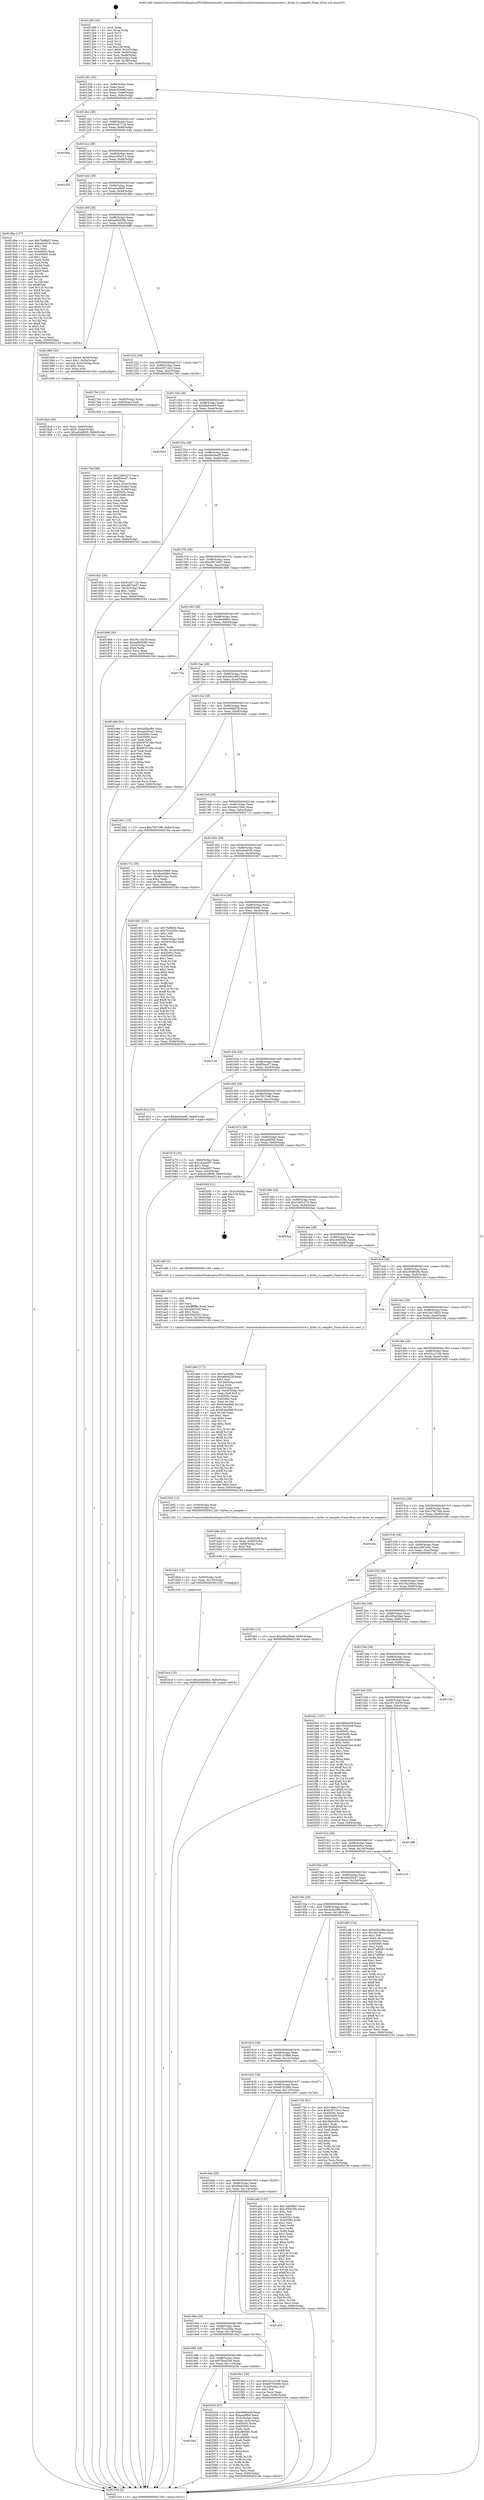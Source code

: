 digraph "0x401260" {
  label = "0x401260 (/mnt/c/Users/mathe/Desktop/tcc/POCII/binaries/extr_reactosmodulesrostestswinetestswinmmwave.c_bytes_to_samples_Final-ollvm.out::main(0))"
  labelloc = "t"
  node[shape=record]

  Entry [label="",width=0.3,height=0.3,shape=circle,fillcolor=black,style=filled]
  "0x401292" [label="{
     0x401292 [32]\l
     | [instrs]\l
     &nbsp;&nbsp;0x401292 \<+6\>: mov -0x84(%rbp),%eax\l
     &nbsp;&nbsp;0x401298 \<+2\>: mov %eax,%ecx\l
     &nbsp;&nbsp;0x40129a \<+6\>: sub $0x8c35909f,%ecx\l
     &nbsp;&nbsp;0x4012a0 \<+6\>: mov %eax,-0x88(%rbp)\l
     &nbsp;&nbsp;0x4012a6 \<+6\>: mov %ecx,-0x8c(%rbp)\l
     &nbsp;&nbsp;0x4012ac \<+6\>: je 0000000000401d33 \<main+0xad3\>\l
  }"]
  "0x401d33" [label="{
     0x401d33\l
  }", style=dashed]
  "0x4012b2" [label="{
     0x4012b2 [28]\l
     | [instrs]\l
     &nbsp;&nbsp;0x4012b2 \<+5\>: jmp 00000000004012b7 \<main+0x57\>\l
     &nbsp;&nbsp;0x4012b7 \<+6\>: mov -0x88(%rbp),%eax\l
     &nbsp;&nbsp;0x4012bd \<+5\>: sub $0x91e5711b,%eax\l
     &nbsp;&nbsp;0x4012c2 \<+6\>: mov %eax,-0x90(%rbp)\l
     &nbsp;&nbsp;0x4012c8 \<+6\>: je 000000000040184a \<main+0x5ea\>\l
  }"]
  Exit [label="",width=0.3,height=0.3,shape=circle,fillcolor=black,style=filled,peripheries=2]
  "0x40184a" [label="{
     0x40184a\l
  }", style=dashed]
  "0x4012ce" [label="{
     0x4012ce [28]\l
     | [instrs]\l
     &nbsp;&nbsp;0x4012ce \<+5\>: jmp 00000000004012d3 \<main+0x73\>\l
     &nbsp;&nbsp;0x4012d3 \<+6\>: mov -0x88(%rbp),%eax\l
     &nbsp;&nbsp;0x4012d9 \<+5\>: sub $0xa1d5b511,%eax\l
     &nbsp;&nbsp;0x4012de \<+6\>: mov %eax,-0x94(%rbp)\l
     &nbsp;&nbsp;0x4012e4 \<+6\>: je 0000000000401d55 \<main+0xaf5\>\l
  }"]
  "0x4016a2" [label="{
     0x4016a2\l
  }", style=dashed]
  "0x401d55" [label="{
     0x401d55\l
  }", style=dashed]
  "0x4012ea" [label="{
     0x4012ea [28]\l
     | [instrs]\l
     &nbsp;&nbsp;0x4012ea \<+5\>: jmp 00000000004012ef \<main+0x8f\>\l
     &nbsp;&nbsp;0x4012ef \<+6\>: mov -0x88(%rbp),%eax\l
     &nbsp;&nbsp;0x4012f5 \<+5\>: sub $0xad2afb00,%eax\l
     &nbsp;&nbsp;0x4012fa \<+6\>: mov %eax,-0x98(%rbp)\l
     &nbsp;&nbsp;0x401300 \<+6\>: je 00000000004018be \<main+0x65e\>\l
  }"]
  "0x402034" [label="{
     0x402034 [97]\l
     | [instrs]\l
     &nbsp;&nbsp;0x402034 \<+5\>: mov $0x38b9cd5f,%eax\l
     &nbsp;&nbsp;0x402039 \<+5\>: mov $0xaa4f0b8,%ecx\l
     &nbsp;&nbsp;0x40203e \<+3\>: mov -0x3c(%rbp),%edx\l
     &nbsp;&nbsp;0x402041 \<+3\>: mov %edx,-0x2c(%rbp)\l
     &nbsp;&nbsp;0x402044 \<+7\>: mov 0x40505c,%edx\l
     &nbsp;&nbsp;0x40204b \<+7\>: mov 0x405060,%esi\l
     &nbsp;&nbsp;0x402052 \<+2\>: mov %edx,%edi\l
     &nbsp;&nbsp;0x402054 \<+6\>: sub $0xe8fdfdfc,%edi\l
     &nbsp;&nbsp;0x40205a \<+3\>: sub $0x1,%edi\l
     &nbsp;&nbsp;0x40205d \<+6\>: add $0xe8fdfdfc,%edi\l
     &nbsp;&nbsp;0x402063 \<+3\>: imul %edi,%edx\l
     &nbsp;&nbsp;0x402066 \<+3\>: and $0x1,%edx\l
     &nbsp;&nbsp;0x402069 \<+3\>: cmp $0x0,%edx\l
     &nbsp;&nbsp;0x40206c \<+4\>: sete %r8b\l
     &nbsp;&nbsp;0x402070 \<+3\>: cmp $0xa,%esi\l
     &nbsp;&nbsp;0x402073 \<+4\>: setl %r9b\l
     &nbsp;&nbsp;0x402077 \<+3\>: mov %r8b,%r10b\l
     &nbsp;&nbsp;0x40207a \<+3\>: and %r9b,%r10b\l
     &nbsp;&nbsp;0x40207d \<+3\>: xor %r9b,%r8b\l
     &nbsp;&nbsp;0x402080 \<+3\>: or %r8b,%r10b\l
     &nbsp;&nbsp;0x402083 \<+4\>: test $0x1,%r10b\l
     &nbsp;&nbsp;0x402087 \<+3\>: cmovne %ecx,%eax\l
     &nbsp;&nbsp;0x40208a \<+6\>: mov %eax,-0x84(%rbp)\l
     &nbsp;&nbsp;0x402090 \<+5\>: jmp 0000000000402194 \<main+0xf34\>\l
  }"]
  "0x4018be" [label="{
     0x4018be [137]\l
     | [instrs]\l
     &nbsp;&nbsp;0x4018be \<+5\>: mov $0x7faf8df2,%eax\l
     &nbsp;&nbsp;0x4018c3 \<+5\>: mov $0xebe4f10c,%ecx\l
     &nbsp;&nbsp;0x4018c8 \<+2\>: mov $0x1,%dl\l
     &nbsp;&nbsp;0x4018ca \<+2\>: xor %esi,%esi\l
     &nbsp;&nbsp;0x4018cc \<+7\>: mov 0x40505c,%edi\l
     &nbsp;&nbsp;0x4018d3 \<+8\>: mov 0x405060,%r8d\l
     &nbsp;&nbsp;0x4018db \<+3\>: sub $0x1,%esi\l
     &nbsp;&nbsp;0x4018de \<+3\>: mov %edi,%r9d\l
     &nbsp;&nbsp;0x4018e1 \<+3\>: add %esi,%r9d\l
     &nbsp;&nbsp;0x4018e4 \<+4\>: imul %r9d,%edi\l
     &nbsp;&nbsp;0x4018e8 \<+3\>: and $0x1,%edi\l
     &nbsp;&nbsp;0x4018eb \<+3\>: cmp $0x0,%edi\l
     &nbsp;&nbsp;0x4018ee \<+4\>: sete %r10b\l
     &nbsp;&nbsp;0x4018f2 \<+4\>: cmp $0xa,%r8d\l
     &nbsp;&nbsp;0x4018f6 \<+4\>: setl %r11b\l
     &nbsp;&nbsp;0x4018fa \<+3\>: mov %r10b,%bl\l
     &nbsp;&nbsp;0x4018fd \<+3\>: xor $0xff,%bl\l
     &nbsp;&nbsp;0x401900 \<+3\>: mov %r11b,%r14b\l
     &nbsp;&nbsp;0x401903 \<+4\>: xor $0xff,%r14b\l
     &nbsp;&nbsp;0x401907 \<+3\>: xor $0x0,%dl\l
     &nbsp;&nbsp;0x40190a \<+3\>: mov %bl,%r15b\l
     &nbsp;&nbsp;0x40190d \<+4\>: and $0x0,%r15b\l
     &nbsp;&nbsp;0x401911 \<+3\>: and %dl,%r10b\l
     &nbsp;&nbsp;0x401914 \<+3\>: mov %r14b,%r12b\l
     &nbsp;&nbsp;0x401917 \<+4\>: and $0x0,%r12b\l
     &nbsp;&nbsp;0x40191b \<+3\>: and %dl,%r11b\l
     &nbsp;&nbsp;0x40191e \<+3\>: or %r10b,%r15b\l
     &nbsp;&nbsp;0x401921 \<+3\>: or %r11b,%r12b\l
     &nbsp;&nbsp;0x401924 \<+3\>: xor %r12b,%r15b\l
     &nbsp;&nbsp;0x401927 \<+3\>: or %r14b,%bl\l
     &nbsp;&nbsp;0x40192a \<+3\>: xor $0xff,%bl\l
     &nbsp;&nbsp;0x40192d \<+3\>: or $0x0,%dl\l
     &nbsp;&nbsp;0x401930 \<+2\>: and %dl,%bl\l
     &nbsp;&nbsp;0x401932 \<+3\>: or %bl,%r15b\l
     &nbsp;&nbsp;0x401935 \<+4\>: test $0x1,%r15b\l
     &nbsp;&nbsp;0x401939 \<+3\>: cmovne %ecx,%eax\l
     &nbsp;&nbsp;0x40193c \<+6\>: mov %eax,-0x84(%rbp)\l
     &nbsp;&nbsp;0x401942 \<+5\>: jmp 0000000000402194 \<main+0xf34\>\l
  }"]
  "0x401306" [label="{
     0x401306 [28]\l
     | [instrs]\l
     &nbsp;&nbsp;0x401306 \<+5\>: jmp 000000000040130b \<main+0xab\>\l
     &nbsp;&nbsp;0x40130b \<+6\>: mov -0x88(%rbp),%eax\l
     &nbsp;&nbsp;0x401311 \<+5\>: sub $0xae9b058b,%eax\l
     &nbsp;&nbsp;0x401316 \<+6\>: mov %eax,-0x9c(%rbp)\l
     &nbsp;&nbsp;0x40131c \<+6\>: je 0000000000401886 \<main+0x626\>\l
  }"]
  "0x401bc4" [label="{
     0x401bc4 [15]\l
     | [instrs]\l
     &nbsp;&nbsp;0x401bc4 \<+10\>: movl $0xce9206b2,-0x84(%rbp)\l
     &nbsp;&nbsp;0x401bce \<+5\>: jmp 0000000000402194 \<main+0xf34\>\l
  }"]
  "0x401886" [label="{
     0x401886 [30]\l
     | [instrs]\l
     &nbsp;&nbsp;0x401886 \<+7\>: movl $0x64,-0x50(%rbp)\l
     &nbsp;&nbsp;0x40188d \<+7\>: movl $0x1,-0x54(%rbp)\l
     &nbsp;&nbsp;0x401894 \<+4\>: movslq -0x54(%rbp),%rax\l
     &nbsp;&nbsp;0x401898 \<+4\>: shl $0x2,%rax\l
     &nbsp;&nbsp;0x40189c \<+3\>: mov %rax,%rdi\l
     &nbsp;&nbsp;0x40189f \<+5\>: call 0000000000401050 \<malloc@plt\>\l
     | [calls]\l
     &nbsp;&nbsp;0x401050 \{1\} (unknown)\l
  }"]
  "0x401322" [label="{
     0x401322 [28]\l
     | [instrs]\l
     &nbsp;&nbsp;0x401322 \<+5\>: jmp 0000000000401327 \<main+0xc7\>\l
     &nbsp;&nbsp;0x401327 \<+6\>: mov -0x88(%rbp),%eax\l
     &nbsp;&nbsp;0x40132d \<+5\>: sub $0xb357c4c2,%eax\l
     &nbsp;&nbsp;0x401332 \<+6\>: mov %eax,-0xa0(%rbp)\l
     &nbsp;&nbsp;0x401338 \<+6\>: je 00000000004017b0 \<main+0x550\>\l
  }"]
  "0x401bb5" [label="{
     0x401bb5 [15]\l
     | [instrs]\l
     &nbsp;&nbsp;0x401bb5 \<+4\>: mov -0x60(%rbp),%rdi\l
     &nbsp;&nbsp;0x401bb9 \<+6\>: mov %eax,-0x134(%rbp)\l
     &nbsp;&nbsp;0x401bbf \<+5\>: call 0000000000401030 \<free@plt\>\l
     | [calls]\l
     &nbsp;&nbsp;0x401030 \{1\} (unknown)\l
  }"]
  "0x4017b0" [label="{
     0x4017b0 [13]\l
     | [instrs]\l
     &nbsp;&nbsp;0x4017b0 \<+4\>: mov -0x48(%rbp),%rax\l
     &nbsp;&nbsp;0x4017b4 \<+4\>: mov 0x8(%rax),%rdi\l
     &nbsp;&nbsp;0x4017b8 \<+5\>: call 0000000000401060 \<atoi@plt\>\l
     | [calls]\l
     &nbsp;&nbsp;0x401060 \{1\} (unknown)\l
  }"]
  "0x40133e" [label="{
     0x40133e [28]\l
     | [instrs]\l
     &nbsp;&nbsp;0x40133e \<+5\>: jmp 0000000000401343 \<main+0xe3\>\l
     &nbsp;&nbsp;0x401343 \<+6\>: mov -0x88(%rbp),%eax\l
     &nbsp;&nbsp;0x401349 \<+5\>: sub $0xb8a64e05,%eax\l
     &nbsp;&nbsp;0x40134e \<+6\>: mov %eax,-0xa4(%rbp)\l
     &nbsp;&nbsp;0x401354 \<+6\>: je 0000000000401bd3 \<main+0x973\>\l
  }"]
  "0x401b9e" [label="{
     0x401b9e [23]\l
     | [instrs]\l
     &nbsp;&nbsp;0x401b9e \<+10\>: movabs $0x4030d6,%rdi\l
     &nbsp;&nbsp;0x401ba8 \<+3\>: mov %eax,-0x68(%rbp)\l
     &nbsp;&nbsp;0x401bab \<+3\>: mov -0x68(%rbp),%esi\l
     &nbsp;&nbsp;0x401bae \<+2\>: mov $0x0,%al\l
     &nbsp;&nbsp;0x401bb0 \<+5\>: call 0000000000401040 \<printf@plt\>\l
     | [calls]\l
     &nbsp;&nbsp;0x401040 \{1\} (unknown)\l
  }"]
  "0x401bd3" [label="{
     0x401bd3\l
  }", style=dashed]
  "0x40135a" [label="{
     0x40135a [28]\l
     | [instrs]\l
     &nbsp;&nbsp;0x40135a \<+5\>: jmp 000000000040135f \<main+0xff\>\l
     &nbsp;&nbsp;0x40135f \<+6\>: mov -0x88(%rbp),%eax\l
     &nbsp;&nbsp;0x401365 \<+5\>: sub $0xbdc0eef5,%eax\l
     &nbsp;&nbsp;0x40136a \<+6\>: mov %eax,-0xa8(%rbp)\l
     &nbsp;&nbsp;0x401370 \<+6\>: je 000000000040182c \<main+0x5cc\>\l
  }"]
  "0x401ab6" [label="{
     0x401ab6 [171]\l
     | [instrs]\l
     &nbsp;&nbsp;0x401ab6 \<+5\>: mov $0x7add08b7,%ecx\l
     &nbsp;&nbsp;0x401abb \<+5\>: mov $0xe66ef23f,%edx\l
     &nbsp;&nbsp;0x401ac0 \<+3\>: mov $0x1,%sil\l
     &nbsp;&nbsp;0x401ac3 \<+6\>: mov -0x130(%rbp),%edi\l
     &nbsp;&nbsp;0x401ac9 \<+3\>: imul %eax,%edi\l
     &nbsp;&nbsp;0x401acc \<+4\>: mov -0x60(%rbp),%r8\l
     &nbsp;&nbsp;0x401ad0 \<+4\>: movslq -0x64(%rbp),%r9\l
     &nbsp;&nbsp;0x401ad4 \<+4\>: mov %edi,(%r8,%r9,4)\l
     &nbsp;&nbsp;0x401ad8 \<+7\>: mov 0x40505c,%eax\l
     &nbsp;&nbsp;0x401adf \<+7\>: mov 0x405060,%edi\l
     &nbsp;&nbsp;0x401ae6 \<+3\>: mov %eax,%r10d\l
     &nbsp;&nbsp;0x401ae9 \<+7\>: add $0x9c4ee666,%r10d\l
     &nbsp;&nbsp;0x401af0 \<+4\>: sub $0x1,%r10d\l
     &nbsp;&nbsp;0x401af4 \<+7\>: sub $0x9c4ee666,%r10d\l
     &nbsp;&nbsp;0x401afb \<+4\>: imul %r10d,%eax\l
     &nbsp;&nbsp;0x401aff \<+3\>: and $0x1,%eax\l
     &nbsp;&nbsp;0x401b02 \<+3\>: cmp $0x0,%eax\l
     &nbsp;&nbsp;0x401b05 \<+4\>: sete %r11b\l
     &nbsp;&nbsp;0x401b09 \<+3\>: cmp $0xa,%edi\l
     &nbsp;&nbsp;0x401b0c \<+3\>: setl %bl\l
     &nbsp;&nbsp;0x401b0f \<+3\>: mov %r11b,%r14b\l
     &nbsp;&nbsp;0x401b12 \<+4\>: xor $0xff,%r14b\l
     &nbsp;&nbsp;0x401b16 \<+3\>: mov %bl,%r15b\l
     &nbsp;&nbsp;0x401b19 \<+4\>: xor $0xff,%r15b\l
     &nbsp;&nbsp;0x401b1d \<+4\>: xor $0x1,%sil\l
     &nbsp;&nbsp;0x401b21 \<+3\>: mov %r14b,%r12b\l
     &nbsp;&nbsp;0x401b24 \<+4\>: and $0xff,%r12b\l
     &nbsp;&nbsp;0x401b28 \<+3\>: and %sil,%r11b\l
     &nbsp;&nbsp;0x401b2b \<+3\>: mov %r15b,%r13b\l
     &nbsp;&nbsp;0x401b2e \<+4\>: and $0xff,%r13b\l
     &nbsp;&nbsp;0x401b32 \<+3\>: and %sil,%bl\l
     &nbsp;&nbsp;0x401b35 \<+3\>: or %r11b,%r12b\l
     &nbsp;&nbsp;0x401b38 \<+3\>: or %bl,%r13b\l
     &nbsp;&nbsp;0x401b3b \<+3\>: xor %r13b,%r12b\l
     &nbsp;&nbsp;0x401b3e \<+3\>: or %r15b,%r14b\l
     &nbsp;&nbsp;0x401b41 \<+4\>: xor $0xff,%r14b\l
     &nbsp;&nbsp;0x401b45 \<+4\>: or $0x1,%sil\l
     &nbsp;&nbsp;0x401b49 \<+3\>: and %sil,%r14b\l
     &nbsp;&nbsp;0x401b4c \<+3\>: or %r14b,%r12b\l
     &nbsp;&nbsp;0x401b4f \<+4\>: test $0x1,%r12b\l
     &nbsp;&nbsp;0x401b53 \<+3\>: cmovne %edx,%ecx\l
     &nbsp;&nbsp;0x401b56 \<+6\>: mov %ecx,-0x84(%rbp)\l
     &nbsp;&nbsp;0x401b5c \<+5\>: jmp 0000000000402194 \<main+0xf34\>\l
  }"]
  "0x40182c" [label="{
     0x40182c [30]\l
     | [instrs]\l
     &nbsp;&nbsp;0x40182c \<+5\>: mov $0x91e5711b,%eax\l
     &nbsp;&nbsp;0x401831 \<+5\>: mov $0xc667a0d7,%ecx\l
     &nbsp;&nbsp;0x401836 \<+3\>: mov -0x34(%rbp),%edx\l
     &nbsp;&nbsp;0x401839 \<+3\>: cmp $0x1,%edx\l
     &nbsp;&nbsp;0x40183c \<+3\>: cmovl %ecx,%eax\l
     &nbsp;&nbsp;0x40183f \<+6\>: mov %eax,-0x84(%rbp)\l
     &nbsp;&nbsp;0x401845 \<+5\>: jmp 0000000000402194 \<main+0xf34\>\l
  }"]
  "0x401376" [label="{
     0x401376 [28]\l
     | [instrs]\l
     &nbsp;&nbsp;0x401376 \<+5\>: jmp 000000000040137b \<main+0x11b\>\l
     &nbsp;&nbsp;0x40137b \<+6\>: mov -0x88(%rbp),%eax\l
     &nbsp;&nbsp;0x401381 \<+5\>: sub $0xc667a0d7,%eax\l
     &nbsp;&nbsp;0x401386 \<+6\>: mov %eax,-0xac(%rbp)\l
     &nbsp;&nbsp;0x40138c \<+6\>: je 0000000000401868 \<main+0x608\>\l
  }"]
  "0x401a8e" [label="{
     0x401a8e [40]\l
     | [instrs]\l
     &nbsp;&nbsp;0x401a8e \<+5\>: mov $0x2,%ecx\l
     &nbsp;&nbsp;0x401a93 \<+1\>: cltd\l
     &nbsp;&nbsp;0x401a94 \<+2\>: idiv %ecx\l
     &nbsp;&nbsp;0x401a96 \<+6\>: imul $0xfffffffe,%edx,%ecx\l
     &nbsp;&nbsp;0x401a9c \<+6\>: sub $0x26b25d5,%ecx\l
     &nbsp;&nbsp;0x401aa2 \<+3\>: add $0x1,%ecx\l
     &nbsp;&nbsp;0x401aa5 \<+6\>: add $0x26b25d5,%ecx\l
     &nbsp;&nbsp;0x401aab \<+6\>: mov %ecx,-0x130(%rbp)\l
     &nbsp;&nbsp;0x401ab1 \<+5\>: call 0000000000401160 \<next_i\>\l
     | [calls]\l
     &nbsp;&nbsp;0x401160 \{1\} (/mnt/c/Users/mathe/Desktop/tcc/POCII/binaries/extr_reactosmodulesrostestswinetestswinmmwave.c_bytes_to_samples_Final-ollvm.out::next_i)\l
  }"]
  "0x401868" [label="{
     0x401868 [30]\l
     | [instrs]\l
     &nbsp;&nbsp;0x401868 \<+5\>: mov $0x39116439,%eax\l
     &nbsp;&nbsp;0x40186d \<+5\>: mov $0xae9b058b,%ecx\l
     &nbsp;&nbsp;0x401872 \<+3\>: mov -0x34(%rbp),%edx\l
     &nbsp;&nbsp;0x401875 \<+3\>: cmp $0x0,%edx\l
     &nbsp;&nbsp;0x401878 \<+3\>: cmove %ecx,%eax\l
     &nbsp;&nbsp;0x40187b \<+6\>: mov %eax,-0x84(%rbp)\l
     &nbsp;&nbsp;0x401881 \<+5\>: jmp 0000000000402194 \<main+0xf34\>\l
  }"]
  "0x401392" [label="{
     0x401392 [28]\l
     | [instrs]\l
     &nbsp;&nbsp;0x401392 \<+5\>: jmp 0000000000401397 \<main+0x137\>\l
     &nbsp;&nbsp;0x401397 \<+6\>: mov -0x88(%rbp),%eax\l
     &nbsp;&nbsp;0x40139d \<+5\>: sub $0xcbedd9b4,%eax\l
     &nbsp;&nbsp;0x4013a2 \<+6\>: mov %eax,-0xb0(%rbp)\l
     &nbsp;&nbsp;0x4013a8 \<+6\>: je 000000000040173a \<main+0x4da\>\l
  }"]
  "0x401686" [label="{
     0x401686 [28]\l
     | [instrs]\l
     &nbsp;&nbsp;0x401686 \<+5\>: jmp 000000000040168b \<main+0x42b\>\l
     &nbsp;&nbsp;0x40168b \<+6\>: mov -0x88(%rbp),%eax\l
     &nbsp;&nbsp;0x401691 \<+5\>: sub $0x794cf2e8,%eax\l
     &nbsp;&nbsp;0x401696 \<+6\>: mov %eax,-0x11c(%rbp)\l
     &nbsp;&nbsp;0x40169c \<+6\>: je 0000000000402034 \<main+0xdd4\>\l
  }"]
  "0x40173a" [label="{
     0x40173a\l
  }", style=dashed]
  "0x4013ae" [label="{
     0x4013ae [28]\l
     | [instrs]\l
     &nbsp;&nbsp;0x4013ae \<+5\>: jmp 00000000004013b3 \<main+0x153\>\l
     &nbsp;&nbsp;0x4013b3 \<+6\>: mov -0x88(%rbp),%eax\l
     &nbsp;&nbsp;0x4013b9 \<+5\>: sub $0xce9206b2,%eax\l
     &nbsp;&nbsp;0x4013be \<+6\>: mov %eax,-0xb4(%rbp)\l
     &nbsp;&nbsp;0x4013c4 \<+6\>: je 0000000000401e9d \<main+0xc3d\>\l
  }"]
  "0x4019e2" [label="{
     0x4019e2 [30]\l
     | [instrs]\l
     &nbsp;&nbsp;0x4019e2 \<+5\>: mov $0x25cc3148,%eax\l
     &nbsp;&nbsp;0x4019e7 \<+5\>: mov $0x68703380,%ecx\l
     &nbsp;&nbsp;0x4019ec \<+3\>: mov -0x2d(%rbp),%dl\l
     &nbsp;&nbsp;0x4019ef \<+3\>: test $0x1,%dl\l
     &nbsp;&nbsp;0x4019f2 \<+3\>: cmovne %ecx,%eax\l
     &nbsp;&nbsp;0x4019f5 \<+6\>: mov %eax,-0x84(%rbp)\l
     &nbsp;&nbsp;0x4019fb \<+5\>: jmp 0000000000402194 \<main+0xf34\>\l
  }"]
  "0x401e9d" [label="{
     0x401e9d [91]\l
     | [instrs]\l
     &nbsp;&nbsp;0x401e9d \<+5\>: mov $0x4d5bcf9e,%eax\l
     &nbsp;&nbsp;0x401ea2 \<+5\>: mov $0x4d2f3447,%ecx\l
     &nbsp;&nbsp;0x401ea7 \<+7\>: mov 0x40505c,%edx\l
     &nbsp;&nbsp;0x401eae \<+7\>: mov 0x405060,%esi\l
     &nbsp;&nbsp;0x401eb5 \<+2\>: mov %edx,%edi\l
     &nbsp;&nbsp;0x401eb7 \<+6\>: sub $0x69787ebe,%edi\l
     &nbsp;&nbsp;0x401ebd \<+3\>: sub $0x1,%edi\l
     &nbsp;&nbsp;0x401ec0 \<+6\>: add $0x69787ebe,%edi\l
     &nbsp;&nbsp;0x401ec6 \<+3\>: imul %edi,%edx\l
     &nbsp;&nbsp;0x401ec9 \<+3\>: and $0x1,%edx\l
     &nbsp;&nbsp;0x401ecc \<+3\>: cmp $0x0,%edx\l
     &nbsp;&nbsp;0x401ecf \<+4\>: sete %r8b\l
     &nbsp;&nbsp;0x401ed3 \<+3\>: cmp $0xa,%esi\l
     &nbsp;&nbsp;0x401ed6 \<+4\>: setl %r9b\l
     &nbsp;&nbsp;0x401eda \<+3\>: mov %r8b,%r10b\l
     &nbsp;&nbsp;0x401edd \<+3\>: and %r9b,%r10b\l
     &nbsp;&nbsp;0x401ee0 \<+3\>: xor %r9b,%r8b\l
     &nbsp;&nbsp;0x401ee3 \<+3\>: or %r8b,%r10b\l
     &nbsp;&nbsp;0x401ee6 \<+4\>: test $0x1,%r10b\l
     &nbsp;&nbsp;0x401eea \<+3\>: cmovne %ecx,%eax\l
     &nbsp;&nbsp;0x401eed \<+6\>: mov %eax,-0x84(%rbp)\l
     &nbsp;&nbsp;0x401ef3 \<+5\>: jmp 0000000000402194 \<main+0xf34\>\l
  }"]
  "0x4013ca" [label="{
     0x4013ca [28]\l
     | [instrs]\l
     &nbsp;&nbsp;0x4013ca \<+5\>: jmp 00000000004013cf \<main+0x16f\>\l
     &nbsp;&nbsp;0x4013cf \<+6\>: mov -0x88(%rbp),%eax\l
     &nbsp;&nbsp;0x4013d5 \<+5\>: sub $0xe66ef23f,%eax\l
     &nbsp;&nbsp;0x4013da \<+6\>: mov %eax,-0xb8(%rbp)\l
     &nbsp;&nbsp;0x4013e0 \<+6\>: je 0000000000401b61 \<main+0x901\>\l
  }"]
  "0x40166a" [label="{
     0x40166a [28]\l
     | [instrs]\l
     &nbsp;&nbsp;0x40166a \<+5\>: jmp 000000000040166f \<main+0x40f\>\l
     &nbsp;&nbsp;0x40166f \<+6\>: mov -0x88(%rbp),%eax\l
     &nbsp;&nbsp;0x401675 \<+5\>: sub $0x701e204a,%eax\l
     &nbsp;&nbsp;0x40167a \<+6\>: mov %eax,-0x118(%rbp)\l
     &nbsp;&nbsp;0x401680 \<+6\>: je 00000000004019e2 \<main+0x782\>\l
  }"]
  "0x401b61" [label="{
     0x401b61 [15]\l
     | [instrs]\l
     &nbsp;&nbsp;0x401b61 \<+10\>: movl $0x7957c96,-0x84(%rbp)\l
     &nbsp;&nbsp;0x401b6b \<+5\>: jmp 0000000000402194 \<main+0xf34\>\l
  }"]
  "0x4013e6" [label="{
     0x4013e6 [28]\l
     | [instrs]\l
     &nbsp;&nbsp;0x4013e6 \<+5\>: jmp 00000000004013eb \<main+0x18b\>\l
     &nbsp;&nbsp;0x4013eb \<+6\>: mov -0x88(%rbp),%eax\l
     &nbsp;&nbsp;0x4013f1 \<+5\>: sub $0xe6a1184c,%eax\l
     &nbsp;&nbsp;0x4013f6 \<+6\>: mov %eax,-0xbc(%rbp)\l
     &nbsp;&nbsp;0x4013fc \<+6\>: je 000000000040171c \<main+0x4bc\>\l
  }"]
  "0x401e00" [label="{
     0x401e00\l
  }", style=dashed]
  "0x40171c" [label="{
     0x40171c [30]\l
     | [instrs]\l
     &nbsp;&nbsp;0x40171c \<+5\>: mov $0x5b2339e8,%eax\l
     &nbsp;&nbsp;0x401721 \<+5\>: mov $0xcbedd9b4,%ecx\l
     &nbsp;&nbsp;0x401726 \<+3\>: mov -0x38(%rbp),%edx\l
     &nbsp;&nbsp;0x401729 \<+3\>: cmp $0x2,%edx\l
     &nbsp;&nbsp;0x40172c \<+3\>: cmovne %ecx,%eax\l
     &nbsp;&nbsp;0x40172f \<+6\>: mov %eax,-0x84(%rbp)\l
     &nbsp;&nbsp;0x401735 \<+5\>: jmp 0000000000402194 \<main+0xf34\>\l
  }"]
  "0x401402" [label="{
     0x401402 [28]\l
     | [instrs]\l
     &nbsp;&nbsp;0x401402 \<+5\>: jmp 0000000000401407 \<main+0x1a7\>\l
     &nbsp;&nbsp;0x401407 \<+6\>: mov -0x88(%rbp),%eax\l
     &nbsp;&nbsp;0x40140d \<+5\>: sub $0xebe4f10c,%eax\l
     &nbsp;&nbsp;0x401412 \<+6\>: mov %eax,-0xc0(%rbp)\l
     &nbsp;&nbsp;0x401418 \<+6\>: je 0000000000401947 \<main+0x6e7\>\l
  }"]
  "0x402194" [label="{
     0x402194 [5]\l
     | [instrs]\l
     &nbsp;&nbsp;0x402194 \<+5\>: jmp 0000000000401292 \<main+0x32\>\l
  }"]
  "0x401260" [label="{
     0x401260 [50]\l
     | [instrs]\l
     &nbsp;&nbsp;0x401260 \<+1\>: push %rbp\l
     &nbsp;&nbsp;0x401261 \<+3\>: mov %rsp,%rbp\l
     &nbsp;&nbsp;0x401264 \<+2\>: push %r15\l
     &nbsp;&nbsp;0x401266 \<+2\>: push %r14\l
     &nbsp;&nbsp;0x401268 \<+2\>: push %r13\l
     &nbsp;&nbsp;0x40126a \<+2\>: push %r12\l
     &nbsp;&nbsp;0x40126c \<+1\>: push %rbx\l
     &nbsp;&nbsp;0x40126d \<+7\>: sub $0x128,%rsp\l
     &nbsp;&nbsp;0x401274 \<+7\>: movl $0x0,-0x3c(%rbp)\l
     &nbsp;&nbsp;0x40127b \<+3\>: mov %edi,-0x40(%rbp)\l
     &nbsp;&nbsp;0x40127e \<+4\>: mov %rsi,-0x48(%rbp)\l
     &nbsp;&nbsp;0x401282 \<+3\>: mov -0x40(%rbp),%edi\l
     &nbsp;&nbsp;0x401285 \<+3\>: mov %edi,-0x38(%rbp)\l
     &nbsp;&nbsp;0x401288 \<+10\>: movl $0xe6a1184c,-0x84(%rbp)\l
  }"]
  "0x40164e" [label="{
     0x40164e [28]\l
     | [instrs]\l
     &nbsp;&nbsp;0x40164e \<+5\>: jmp 0000000000401653 \<main+0x3f3\>\l
     &nbsp;&nbsp;0x401653 \<+6\>: mov -0x88(%rbp),%eax\l
     &nbsp;&nbsp;0x401659 \<+5\>: sub $0x6fed354e,%eax\l
     &nbsp;&nbsp;0x40165e \<+6\>: mov %eax,-0x114(%rbp)\l
     &nbsp;&nbsp;0x401664 \<+6\>: je 0000000000401e00 \<main+0xba0\>\l
  }"]
  "0x401947" [label="{
     0x401947 [155]\l
     | [instrs]\l
     &nbsp;&nbsp;0x401947 \<+5\>: mov $0x7faf8df2,%eax\l
     &nbsp;&nbsp;0x40194c \<+5\>: mov $0x701e204a,%ecx\l
     &nbsp;&nbsp;0x401951 \<+2\>: mov $0x1,%dl\l
     &nbsp;&nbsp;0x401953 \<+2\>: xor %esi,%esi\l
     &nbsp;&nbsp;0x401955 \<+3\>: mov -0x64(%rbp),%edi\l
     &nbsp;&nbsp;0x401958 \<+3\>: cmp -0x54(%rbp),%edi\l
     &nbsp;&nbsp;0x40195b \<+4\>: setl %r8b\l
     &nbsp;&nbsp;0x40195f \<+4\>: and $0x1,%r8b\l
     &nbsp;&nbsp;0x401963 \<+4\>: mov %r8b,-0x2d(%rbp)\l
     &nbsp;&nbsp;0x401967 \<+7\>: mov 0x40505c,%edi\l
     &nbsp;&nbsp;0x40196e \<+8\>: mov 0x405060,%r9d\l
     &nbsp;&nbsp;0x401976 \<+3\>: sub $0x1,%esi\l
     &nbsp;&nbsp;0x401979 \<+3\>: mov %edi,%r10d\l
     &nbsp;&nbsp;0x40197c \<+3\>: add %esi,%r10d\l
     &nbsp;&nbsp;0x40197f \<+4\>: imul %r10d,%edi\l
     &nbsp;&nbsp;0x401983 \<+3\>: and $0x1,%edi\l
     &nbsp;&nbsp;0x401986 \<+3\>: cmp $0x0,%edi\l
     &nbsp;&nbsp;0x401989 \<+4\>: sete %r8b\l
     &nbsp;&nbsp;0x40198d \<+4\>: cmp $0xa,%r9d\l
     &nbsp;&nbsp;0x401991 \<+4\>: setl %r11b\l
     &nbsp;&nbsp;0x401995 \<+3\>: mov %r8b,%bl\l
     &nbsp;&nbsp;0x401998 \<+3\>: xor $0xff,%bl\l
     &nbsp;&nbsp;0x40199b \<+3\>: mov %r11b,%r14b\l
     &nbsp;&nbsp;0x40199e \<+4\>: xor $0xff,%r14b\l
     &nbsp;&nbsp;0x4019a2 \<+3\>: xor $0x1,%dl\l
     &nbsp;&nbsp;0x4019a5 \<+3\>: mov %bl,%r15b\l
     &nbsp;&nbsp;0x4019a8 \<+4\>: and $0xff,%r15b\l
     &nbsp;&nbsp;0x4019ac \<+3\>: and %dl,%r8b\l
     &nbsp;&nbsp;0x4019af \<+3\>: mov %r14b,%r12b\l
     &nbsp;&nbsp;0x4019b2 \<+4\>: and $0xff,%r12b\l
     &nbsp;&nbsp;0x4019b6 \<+3\>: and %dl,%r11b\l
     &nbsp;&nbsp;0x4019b9 \<+3\>: or %r8b,%r15b\l
     &nbsp;&nbsp;0x4019bc \<+3\>: or %r11b,%r12b\l
     &nbsp;&nbsp;0x4019bf \<+3\>: xor %r12b,%r15b\l
     &nbsp;&nbsp;0x4019c2 \<+3\>: or %r14b,%bl\l
     &nbsp;&nbsp;0x4019c5 \<+3\>: xor $0xff,%bl\l
     &nbsp;&nbsp;0x4019c8 \<+3\>: or $0x1,%dl\l
     &nbsp;&nbsp;0x4019cb \<+2\>: and %dl,%bl\l
     &nbsp;&nbsp;0x4019cd \<+3\>: or %bl,%r15b\l
     &nbsp;&nbsp;0x4019d0 \<+4\>: test $0x1,%r15b\l
     &nbsp;&nbsp;0x4019d4 \<+3\>: cmovne %ecx,%eax\l
     &nbsp;&nbsp;0x4019d7 \<+6\>: mov %eax,-0x84(%rbp)\l
     &nbsp;&nbsp;0x4019dd \<+5\>: jmp 0000000000402194 \<main+0xf34\>\l
  }"]
  "0x40141e" [label="{
     0x40141e [28]\l
     | [instrs]\l
     &nbsp;&nbsp;0x40141e \<+5\>: jmp 0000000000401423 \<main+0x1c3\>\l
     &nbsp;&nbsp;0x401423 \<+6\>: mov -0x88(%rbp),%eax\l
     &nbsp;&nbsp;0x401429 \<+5\>: sub $0xf2fc949c,%eax\l
     &nbsp;&nbsp;0x40142e \<+6\>: mov %eax,-0xc4(%rbp)\l
     &nbsp;&nbsp;0x401434 \<+6\>: je 0000000000402128 \<main+0xec8\>\l
  }"]
  "0x401a00" [label="{
     0x401a00 [137]\l
     | [instrs]\l
     &nbsp;&nbsp;0x401a00 \<+5\>: mov $0x7add08b7,%eax\l
     &nbsp;&nbsp;0x401a05 \<+5\>: mov $0x165653fb,%ecx\l
     &nbsp;&nbsp;0x401a0a \<+2\>: mov $0x1,%dl\l
     &nbsp;&nbsp;0x401a0c \<+2\>: xor %esi,%esi\l
     &nbsp;&nbsp;0x401a0e \<+7\>: mov 0x40505c,%edi\l
     &nbsp;&nbsp;0x401a15 \<+8\>: mov 0x405060,%r8d\l
     &nbsp;&nbsp;0x401a1d \<+3\>: sub $0x1,%esi\l
     &nbsp;&nbsp;0x401a20 \<+3\>: mov %edi,%r9d\l
     &nbsp;&nbsp;0x401a23 \<+3\>: add %esi,%r9d\l
     &nbsp;&nbsp;0x401a26 \<+4\>: imul %r9d,%edi\l
     &nbsp;&nbsp;0x401a2a \<+3\>: and $0x1,%edi\l
     &nbsp;&nbsp;0x401a2d \<+3\>: cmp $0x0,%edi\l
     &nbsp;&nbsp;0x401a30 \<+4\>: sete %r10b\l
     &nbsp;&nbsp;0x401a34 \<+4\>: cmp $0xa,%r8d\l
     &nbsp;&nbsp;0x401a38 \<+4\>: setl %r11b\l
     &nbsp;&nbsp;0x401a3c \<+3\>: mov %r10b,%bl\l
     &nbsp;&nbsp;0x401a3f \<+3\>: xor $0xff,%bl\l
     &nbsp;&nbsp;0x401a42 \<+3\>: mov %r11b,%r14b\l
     &nbsp;&nbsp;0x401a45 \<+4\>: xor $0xff,%r14b\l
     &nbsp;&nbsp;0x401a49 \<+3\>: xor $0x1,%dl\l
     &nbsp;&nbsp;0x401a4c \<+3\>: mov %bl,%r15b\l
     &nbsp;&nbsp;0x401a4f \<+4\>: and $0xff,%r15b\l
     &nbsp;&nbsp;0x401a53 \<+3\>: and %dl,%r10b\l
     &nbsp;&nbsp;0x401a56 \<+3\>: mov %r14b,%r12b\l
     &nbsp;&nbsp;0x401a59 \<+4\>: and $0xff,%r12b\l
     &nbsp;&nbsp;0x401a5d \<+3\>: and %dl,%r11b\l
     &nbsp;&nbsp;0x401a60 \<+3\>: or %r10b,%r15b\l
     &nbsp;&nbsp;0x401a63 \<+3\>: or %r11b,%r12b\l
     &nbsp;&nbsp;0x401a66 \<+3\>: xor %r12b,%r15b\l
     &nbsp;&nbsp;0x401a69 \<+3\>: or %r14b,%bl\l
     &nbsp;&nbsp;0x401a6c \<+3\>: xor $0xff,%bl\l
     &nbsp;&nbsp;0x401a6f \<+3\>: or $0x1,%dl\l
     &nbsp;&nbsp;0x401a72 \<+2\>: and %dl,%bl\l
     &nbsp;&nbsp;0x401a74 \<+3\>: or %bl,%r15b\l
     &nbsp;&nbsp;0x401a77 \<+4\>: test $0x1,%r15b\l
     &nbsp;&nbsp;0x401a7b \<+3\>: cmovne %ecx,%eax\l
     &nbsp;&nbsp;0x401a7e \<+6\>: mov %eax,-0x84(%rbp)\l
     &nbsp;&nbsp;0x401a84 \<+5\>: jmp 0000000000402194 \<main+0xf34\>\l
  }"]
  "0x402128" [label="{
     0x402128\l
  }", style=dashed]
  "0x40143a" [label="{
     0x40143a [28]\l
     | [instrs]\l
     &nbsp;&nbsp;0x40143a \<+5\>: jmp 000000000040143f \<main+0x1df\>\l
     &nbsp;&nbsp;0x40143f \<+6\>: mov -0x88(%rbp),%eax\l
     &nbsp;&nbsp;0x401445 \<+5\>: sub $0xff3eccf7,%eax\l
     &nbsp;&nbsp;0x40144a \<+6\>: mov %eax,-0xc8(%rbp)\l
     &nbsp;&nbsp;0x401450 \<+6\>: je 000000000040181d \<main+0x5bd\>\l
  }"]
  "0x4018a4" [label="{
     0x4018a4 [26]\l
     | [instrs]\l
     &nbsp;&nbsp;0x4018a4 \<+4\>: mov %rax,-0x60(%rbp)\l
     &nbsp;&nbsp;0x4018a8 \<+7\>: movl $0x0,-0x64(%rbp)\l
     &nbsp;&nbsp;0x4018af \<+10\>: movl $0xad2afb00,-0x84(%rbp)\l
     &nbsp;&nbsp;0x4018b9 \<+5\>: jmp 0000000000402194 \<main+0xf34\>\l
  }"]
  "0x40181d" [label="{
     0x40181d [15]\l
     | [instrs]\l
     &nbsp;&nbsp;0x40181d \<+10\>: movl $0xbdc0eef5,-0x84(%rbp)\l
     &nbsp;&nbsp;0x401827 \<+5\>: jmp 0000000000402194 \<main+0xf34\>\l
  }"]
  "0x401456" [label="{
     0x401456 [28]\l
     | [instrs]\l
     &nbsp;&nbsp;0x401456 \<+5\>: jmp 000000000040145b \<main+0x1fb\>\l
     &nbsp;&nbsp;0x40145b \<+6\>: mov -0x88(%rbp),%eax\l
     &nbsp;&nbsp;0x401461 \<+5\>: sub $0x7957c96,%eax\l
     &nbsp;&nbsp;0x401466 \<+6\>: mov %eax,-0xcc(%rbp)\l
     &nbsp;&nbsp;0x40146c \<+6\>: je 0000000000401b70 \<main+0x910\>\l
  }"]
  "0x4017bd" [label="{
     0x4017bd [96]\l
     | [instrs]\l
     &nbsp;&nbsp;0x4017bd \<+5\>: mov $0x1480c273,%ecx\l
     &nbsp;&nbsp;0x4017c2 \<+5\>: mov $0xff3eccf7,%edx\l
     &nbsp;&nbsp;0x4017c7 \<+2\>: xor %esi,%esi\l
     &nbsp;&nbsp;0x4017c9 \<+3\>: mov %eax,-0x4c(%rbp)\l
     &nbsp;&nbsp;0x4017cc \<+3\>: mov -0x4c(%rbp),%eax\l
     &nbsp;&nbsp;0x4017cf \<+3\>: mov %eax,-0x34(%rbp)\l
     &nbsp;&nbsp;0x4017d2 \<+7\>: mov 0x40505c,%eax\l
     &nbsp;&nbsp;0x4017d9 \<+8\>: mov 0x405060,%r8d\l
     &nbsp;&nbsp;0x4017e1 \<+3\>: sub $0x1,%esi\l
     &nbsp;&nbsp;0x4017e4 \<+3\>: mov %eax,%r9d\l
     &nbsp;&nbsp;0x4017e7 \<+3\>: add %esi,%r9d\l
     &nbsp;&nbsp;0x4017ea \<+4\>: imul %r9d,%eax\l
     &nbsp;&nbsp;0x4017ee \<+3\>: and $0x1,%eax\l
     &nbsp;&nbsp;0x4017f1 \<+3\>: cmp $0x0,%eax\l
     &nbsp;&nbsp;0x4017f4 \<+4\>: sete %r10b\l
     &nbsp;&nbsp;0x4017f8 \<+4\>: cmp $0xa,%r8d\l
     &nbsp;&nbsp;0x4017fc \<+4\>: setl %r11b\l
     &nbsp;&nbsp;0x401800 \<+3\>: mov %r10b,%bl\l
     &nbsp;&nbsp;0x401803 \<+3\>: and %r11b,%bl\l
     &nbsp;&nbsp;0x401806 \<+3\>: xor %r11b,%r10b\l
     &nbsp;&nbsp;0x401809 \<+3\>: or %r10b,%bl\l
     &nbsp;&nbsp;0x40180c \<+3\>: test $0x1,%bl\l
     &nbsp;&nbsp;0x40180f \<+3\>: cmovne %edx,%ecx\l
     &nbsp;&nbsp;0x401812 \<+6\>: mov %ecx,-0x84(%rbp)\l
     &nbsp;&nbsp;0x401818 \<+5\>: jmp 0000000000402194 \<main+0xf34\>\l
  }"]
  "0x401b70" [label="{
     0x401b70 [34]\l
     | [instrs]\l
     &nbsp;&nbsp;0x401b70 \<+3\>: mov -0x64(%rbp),%eax\l
     &nbsp;&nbsp;0x401b73 \<+5\>: add $0x24dad937,%eax\l
     &nbsp;&nbsp;0x401b78 \<+3\>: add $0x1,%eax\l
     &nbsp;&nbsp;0x401b7b \<+5\>: sub $0x24dad937,%eax\l
     &nbsp;&nbsp;0x401b80 \<+3\>: mov %eax,-0x64(%rbp)\l
     &nbsp;&nbsp;0x401b83 \<+10\>: movl $0xad2afb00,-0x84(%rbp)\l
     &nbsp;&nbsp;0x401b8d \<+5\>: jmp 0000000000402194 \<main+0xf34\>\l
  }"]
  "0x401472" [label="{
     0x401472 [28]\l
     | [instrs]\l
     &nbsp;&nbsp;0x401472 \<+5\>: jmp 0000000000401477 \<main+0x217\>\l
     &nbsp;&nbsp;0x401477 \<+6\>: mov -0x88(%rbp),%eax\l
     &nbsp;&nbsp;0x40147d \<+5\>: sub $0xaa4f0b8,%eax\l
     &nbsp;&nbsp;0x401482 \<+6\>: mov %eax,-0xd0(%rbp)\l
     &nbsp;&nbsp;0x401488 \<+6\>: je 0000000000402095 \<main+0xe35\>\l
  }"]
  "0x401632" [label="{
     0x401632 [28]\l
     | [instrs]\l
     &nbsp;&nbsp;0x401632 \<+5\>: jmp 0000000000401637 \<main+0x3d7\>\l
     &nbsp;&nbsp;0x401637 \<+6\>: mov -0x88(%rbp),%eax\l
     &nbsp;&nbsp;0x40163d \<+5\>: sub $0x68703380,%eax\l
     &nbsp;&nbsp;0x401642 \<+6\>: mov %eax,-0x110(%rbp)\l
     &nbsp;&nbsp;0x401648 \<+6\>: je 0000000000401a00 \<main+0x7a0\>\l
  }"]
  "0x402095" [label="{
     0x402095 [21]\l
     | [instrs]\l
     &nbsp;&nbsp;0x402095 \<+3\>: mov -0x2c(%rbp),%eax\l
     &nbsp;&nbsp;0x402098 \<+7\>: add $0x128,%rsp\l
     &nbsp;&nbsp;0x40209f \<+1\>: pop %rbx\l
     &nbsp;&nbsp;0x4020a0 \<+2\>: pop %r12\l
     &nbsp;&nbsp;0x4020a2 \<+2\>: pop %r13\l
     &nbsp;&nbsp;0x4020a4 \<+2\>: pop %r14\l
     &nbsp;&nbsp;0x4020a6 \<+2\>: pop %r15\l
     &nbsp;&nbsp;0x4020a8 \<+1\>: pop %rbp\l
     &nbsp;&nbsp;0x4020a9 \<+1\>: ret\l
  }"]
  "0x40148e" [label="{
     0x40148e [28]\l
     | [instrs]\l
     &nbsp;&nbsp;0x40148e \<+5\>: jmp 0000000000401493 \<main+0x233\>\l
     &nbsp;&nbsp;0x401493 \<+6\>: mov -0x88(%rbp),%eax\l
     &nbsp;&nbsp;0x401499 \<+5\>: sub $0x1480c273,%eax\l
     &nbsp;&nbsp;0x40149e \<+6\>: mov %eax,-0xd4(%rbp)\l
     &nbsp;&nbsp;0x4014a4 \<+6\>: je 00000000004020aa \<main+0xe4a\>\l
  }"]
  "0x401755" [label="{
     0x401755 [91]\l
     | [instrs]\l
     &nbsp;&nbsp;0x401755 \<+5\>: mov $0x1480c273,%eax\l
     &nbsp;&nbsp;0x40175a \<+5\>: mov $0xb357c4c2,%ecx\l
     &nbsp;&nbsp;0x40175f \<+7\>: mov 0x40505c,%edx\l
     &nbsp;&nbsp;0x401766 \<+7\>: mov 0x405060,%esi\l
     &nbsp;&nbsp;0x40176d \<+2\>: mov %edx,%edi\l
     &nbsp;&nbsp;0x40176f \<+6\>: sub $0x39e6d02c,%edi\l
     &nbsp;&nbsp;0x401775 \<+3\>: sub $0x1,%edi\l
     &nbsp;&nbsp;0x401778 \<+6\>: add $0x39e6d02c,%edi\l
     &nbsp;&nbsp;0x40177e \<+3\>: imul %edi,%edx\l
     &nbsp;&nbsp;0x401781 \<+3\>: and $0x1,%edx\l
     &nbsp;&nbsp;0x401784 \<+3\>: cmp $0x0,%edx\l
     &nbsp;&nbsp;0x401787 \<+4\>: sete %r8b\l
     &nbsp;&nbsp;0x40178b \<+3\>: cmp $0xa,%esi\l
     &nbsp;&nbsp;0x40178e \<+4\>: setl %r9b\l
     &nbsp;&nbsp;0x401792 \<+3\>: mov %r8b,%r10b\l
     &nbsp;&nbsp;0x401795 \<+3\>: and %r9b,%r10b\l
     &nbsp;&nbsp;0x401798 \<+3\>: xor %r9b,%r8b\l
     &nbsp;&nbsp;0x40179b \<+3\>: or %r8b,%r10b\l
     &nbsp;&nbsp;0x40179e \<+4\>: test $0x1,%r10b\l
     &nbsp;&nbsp;0x4017a2 \<+3\>: cmovne %ecx,%eax\l
     &nbsp;&nbsp;0x4017a5 \<+6\>: mov %eax,-0x84(%rbp)\l
     &nbsp;&nbsp;0x4017ab \<+5\>: jmp 0000000000402194 \<main+0xf34\>\l
  }"]
  "0x4020aa" [label="{
     0x4020aa\l
  }", style=dashed]
  "0x4014aa" [label="{
     0x4014aa [28]\l
     | [instrs]\l
     &nbsp;&nbsp;0x4014aa \<+5\>: jmp 00000000004014af \<main+0x24f\>\l
     &nbsp;&nbsp;0x4014af \<+6\>: mov -0x88(%rbp),%eax\l
     &nbsp;&nbsp;0x4014b5 \<+5\>: sub $0x165653fb,%eax\l
     &nbsp;&nbsp;0x4014ba \<+6\>: mov %eax,-0xd8(%rbp)\l
     &nbsp;&nbsp;0x4014c0 \<+6\>: je 0000000000401a89 \<main+0x829\>\l
  }"]
  "0x401616" [label="{
     0x401616 [28]\l
     | [instrs]\l
     &nbsp;&nbsp;0x401616 \<+5\>: jmp 000000000040161b \<main+0x3bb\>\l
     &nbsp;&nbsp;0x40161b \<+6\>: mov -0x88(%rbp),%eax\l
     &nbsp;&nbsp;0x401621 \<+5\>: sub $0x5b2339e8,%eax\l
     &nbsp;&nbsp;0x401626 \<+6\>: mov %eax,-0x10c(%rbp)\l
     &nbsp;&nbsp;0x40162c \<+6\>: je 0000000000401755 \<main+0x4f5\>\l
  }"]
  "0x401a89" [label="{
     0x401a89 [5]\l
     | [instrs]\l
     &nbsp;&nbsp;0x401a89 \<+5\>: call 0000000000401160 \<next_i\>\l
     | [calls]\l
     &nbsp;&nbsp;0x401160 \{1\} (/mnt/c/Users/mathe/Desktop/tcc/POCII/binaries/extr_reactosmodulesrostestswinetestswinmmwave.c_bytes_to_samples_Final-ollvm.out::next_i)\l
  }"]
  "0x4014c6" [label="{
     0x4014c6 [28]\l
     | [instrs]\l
     &nbsp;&nbsp;0x4014c6 \<+5\>: jmp 00000000004014cb \<main+0x26b\>\l
     &nbsp;&nbsp;0x4014cb \<+6\>: mov -0x88(%rbp),%eax\l
     &nbsp;&nbsp;0x4014d1 \<+5\>: sub $0x1658629c,%eax\l
     &nbsp;&nbsp;0x4014d6 \<+6\>: mov %eax,-0xdc(%rbp)\l
     &nbsp;&nbsp;0x4014dc \<+6\>: je 0000000000401c2e \<main+0x9ce\>\l
  }"]
  "0x402174" [label="{
     0x402174\l
  }", style=dashed]
  "0x401c2e" [label="{
     0x401c2e\l
  }", style=dashed]
  "0x4014e2" [label="{
     0x4014e2 [28]\l
     | [instrs]\l
     &nbsp;&nbsp;0x4014e2 \<+5\>: jmp 00000000004014e7 \<main+0x287\>\l
     &nbsp;&nbsp;0x4014e7 \<+6\>: mov -0x88(%rbp),%eax\l
     &nbsp;&nbsp;0x4014ed \<+5\>: sub $0x24474933,%eax\l
     &nbsp;&nbsp;0x4014f2 \<+6\>: mov %eax,-0xe0(%rbp)\l
     &nbsp;&nbsp;0x4014f8 \<+6\>: je 0000000000402160 \<main+0xf00\>\l
  }"]
  "0x4015fa" [label="{
     0x4015fa [28]\l
     | [instrs]\l
     &nbsp;&nbsp;0x4015fa \<+5\>: jmp 00000000004015ff \<main+0x39f\>\l
     &nbsp;&nbsp;0x4015ff \<+6\>: mov -0x88(%rbp),%eax\l
     &nbsp;&nbsp;0x401605 \<+5\>: sub $0x4d5bcf9e,%eax\l
     &nbsp;&nbsp;0x40160a \<+6\>: mov %eax,-0x108(%rbp)\l
     &nbsp;&nbsp;0x401610 \<+6\>: je 0000000000402174 \<main+0xf14\>\l
  }"]
  "0x402160" [label="{
     0x402160\l
  }", style=dashed]
  "0x4014fe" [label="{
     0x4014fe [28]\l
     | [instrs]\l
     &nbsp;&nbsp;0x4014fe \<+5\>: jmp 0000000000401503 \<main+0x2a3\>\l
     &nbsp;&nbsp;0x401503 \<+6\>: mov -0x88(%rbp),%eax\l
     &nbsp;&nbsp;0x401509 \<+5\>: sub $0x25cc3148,%eax\l
     &nbsp;&nbsp;0x40150e \<+6\>: mov %eax,-0xe4(%rbp)\l
     &nbsp;&nbsp;0x401514 \<+6\>: je 0000000000401b92 \<main+0x932\>\l
  }"]
  "0x401ef8" [label="{
     0x401ef8 [154]\l
     | [instrs]\l
     &nbsp;&nbsp;0x401ef8 \<+5\>: mov $0x4d5bcf9e,%eax\l
     &nbsp;&nbsp;0x401efd \<+5\>: mov $0x362294cc,%ecx\l
     &nbsp;&nbsp;0x401f02 \<+2\>: mov $0x1,%dl\l
     &nbsp;&nbsp;0x401f04 \<+7\>: movl $0x0,-0x3c(%rbp)\l
     &nbsp;&nbsp;0x401f0b \<+7\>: mov 0x40505c,%esi\l
     &nbsp;&nbsp;0x401f12 \<+7\>: mov 0x405060,%edi\l
     &nbsp;&nbsp;0x401f19 \<+3\>: mov %esi,%r8d\l
     &nbsp;&nbsp;0x401f1c \<+7\>: sub $0x37af0697,%r8d\l
     &nbsp;&nbsp;0x401f23 \<+4\>: sub $0x1,%r8d\l
     &nbsp;&nbsp;0x401f27 \<+7\>: add $0x37af0697,%r8d\l
     &nbsp;&nbsp;0x401f2e \<+4\>: imul %r8d,%esi\l
     &nbsp;&nbsp;0x401f32 \<+3\>: and $0x1,%esi\l
     &nbsp;&nbsp;0x401f35 \<+3\>: cmp $0x0,%esi\l
     &nbsp;&nbsp;0x401f38 \<+4\>: sete %r9b\l
     &nbsp;&nbsp;0x401f3c \<+3\>: cmp $0xa,%edi\l
     &nbsp;&nbsp;0x401f3f \<+4\>: setl %r10b\l
     &nbsp;&nbsp;0x401f43 \<+3\>: mov %r9b,%r11b\l
     &nbsp;&nbsp;0x401f46 \<+4\>: xor $0xff,%r11b\l
     &nbsp;&nbsp;0x401f4a \<+3\>: mov %r10b,%bl\l
     &nbsp;&nbsp;0x401f4d \<+3\>: xor $0xff,%bl\l
     &nbsp;&nbsp;0x401f50 \<+3\>: xor $0x0,%dl\l
     &nbsp;&nbsp;0x401f53 \<+3\>: mov %r11b,%r14b\l
     &nbsp;&nbsp;0x401f56 \<+4\>: and $0x0,%r14b\l
     &nbsp;&nbsp;0x401f5a \<+3\>: and %dl,%r9b\l
     &nbsp;&nbsp;0x401f5d \<+3\>: mov %bl,%r15b\l
     &nbsp;&nbsp;0x401f60 \<+4\>: and $0x0,%r15b\l
     &nbsp;&nbsp;0x401f64 \<+3\>: and %dl,%r10b\l
     &nbsp;&nbsp;0x401f67 \<+3\>: or %r9b,%r14b\l
     &nbsp;&nbsp;0x401f6a \<+3\>: or %r10b,%r15b\l
     &nbsp;&nbsp;0x401f6d \<+3\>: xor %r15b,%r14b\l
     &nbsp;&nbsp;0x401f70 \<+3\>: or %bl,%r11b\l
     &nbsp;&nbsp;0x401f73 \<+4\>: xor $0xff,%r11b\l
     &nbsp;&nbsp;0x401f77 \<+3\>: or $0x0,%dl\l
     &nbsp;&nbsp;0x401f7a \<+3\>: and %dl,%r11b\l
     &nbsp;&nbsp;0x401f7d \<+3\>: or %r11b,%r14b\l
     &nbsp;&nbsp;0x401f80 \<+4\>: test $0x1,%r14b\l
     &nbsp;&nbsp;0x401f84 \<+3\>: cmovne %ecx,%eax\l
     &nbsp;&nbsp;0x401f87 \<+6\>: mov %eax,-0x84(%rbp)\l
     &nbsp;&nbsp;0x401f8d \<+5\>: jmp 0000000000402194 \<main+0xf34\>\l
  }"]
  "0x401b92" [label="{
     0x401b92 [12]\l
     | [instrs]\l
     &nbsp;&nbsp;0x401b92 \<+3\>: mov -0x50(%rbp),%edi\l
     &nbsp;&nbsp;0x401b95 \<+4\>: mov -0x60(%rbp),%rsi\l
     &nbsp;&nbsp;0x401b99 \<+5\>: call 0000000000401240 \<bytes_to_samples\>\l
     | [calls]\l
     &nbsp;&nbsp;0x401240 \{1\} (/mnt/c/Users/mathe/Desktop/tcc/POCII/binaries/extr_reactosmodulesrostestswinetestswinmmwave.c_bytes_to_samples_Final-ollvm.out::bytes_to_samples)\l
  }"]
  "0x40151a" [label="{
     0x40151a [28]\l
     | [instrs]\l
     &nbsp;&nbsp;0x40151a \<+5\>: jmp 000000000040151f \<main+0x2bf\>\l
     &nbsp;&nbsp;0x40151f \<+6\>: mov -0x88(%rbp),%eax\l
     &nbsp;&nbsp;0x401525 \<+5\>: sub $0x278f75ae,%eax\l
     &nbsp;&nbsp;0x40152a \<+6\>: mov %eax,-0xe8(%rbp)\l
     &nbsp;&nbsp;0x401530 \<+6\>: je 0000000000401e8e \<main+0xc2e\>\l
  }"]
  "0x4015de" [label="{
     0x4015de [28]\l
     | [instrs]\l
     &nbsp;&nbsp;0x4015de \<+5\>: jmp 00000000004015e3 \<main+0x383\>\l
     &nbsp;&nbsp;0x4015e3 \<+6\>: mov -0x88(%rbp),%eax\l
     &nbsp;&nbsp;0x4015e9 \<+5\>: sub $0x4d2f3447,%eax\l
     &nbsp;&nbsp;0x4015ee \<+6\>: mov %eax,-0x104(%rbp)\l
     &nbsp;&nbsp;0x4015f4 \<+6\>: je 0000000000401ef8 \<main+0xc98\>\l
  }"]
  "0x401e8e" [label="{
     0x401e8e\l
  }", style=dashed]
  "0x401536" [label="{
     0x401536 [28]\l
     | [instrs]\l
     &nbsp;&nbsp;0x401536 \<+5\>: jmp 000000000040153b \<main+0x2db\>\l
     &nbsp;&nbsp;0x40153b \<+6\>: mov -0x88(%rbp),%eax\l
     &nbsp;&nbsp;0x401541 \<+5\>: sub $0x2d87ef2a,%eax\l
     &nbsp;&nbsp;0x401546 \<+6\>: mov %eax,-0xec(%rbp)\l
     &nbsp;&nbsp;0x40154c \<+6\>: je 0000000000401cb1 \<main+0xa51\>\l
  }"]
  "0x401cc0" [label="{
     0x401cc0\l
  }", style=dashed]
  "0x401cb1" [label="{
     0x401cb1\l
  }", style=dashed]
  "0x401552" [label="{
     0x401552 [28]\l
     | [instrs]\l
     &nbsp;&nbsp;0x401552 \<+5\>: jmp 0000000000401557 \<main+0x2f7\>\l
     &nbsp;&nbsp;0x401557 \<+6\>: mov -0x88(%rbp),%eax\l
     &nbsp;&nbsp;0x40155d \<+5\>: sub $0x362294cc,%eax\l
     &nbsp;&nbsp;0x401562 \<+6\>: mov %eax,-0xf0(%rbp)\l
     &nbsp;&nbsp;0x401568 \<+6\>: je 0000000000401f92 \<main+0xd32\>\l
  }"]
  "0x4015c2" [label="{
     0x4015c2 [28]\l
     | [instrs]\l
     &nbsp;&nbsp;0x4015c2 \<+5\>: jmp 00000000004015c7 \<main+0x367\>\l
     &nbsp;&nbsp;0x4015c7 \<+6\>: mov -0x88(%rbp),%eax\l
     &nbsp;&nbsp;0x4015cd \<+5\>: sub $0x44f4a8ce,%eax\l
     &nbsp;&nbsp;0x4015d2 \<+6\>: mov %eax,-0x100(%rbp)\l
     &nbsp;&nbsp;0x4015d8 \<+6\>: je 0000000000401cc0 \<main+0xa60\>\l
  }"]
  "0x401f92" [label="{
     0x401f92 [15]\l
     | [instrs]\l
     &nbsp;&nbsp;0x401f92 \<+10\>: movl $0x385a09a4,-0x84(%rbp)\l
     &nbsp;&nbsp;0x401f9c \<+5\>: jmp 0000000000402194 \<main+0xf34\>\l
  }"]
  "0x40156e" [label="{
     0x40156e [28]\l
     | [instrs]\l
     &nbsp;&nbsp;0x40156e \<+5\>: jmp 0000000000401573 \<main+0x313\>\l
     &nbsp;&nbsp;0x401573 \<+6\>: mov -0x88(%rbp),%eax\l
     &nbsp;&nbsp;0x401579 \<+5\>: sub $0x385a09a4,%eax\l
     &nbsp;&nbsp;0x40157e \<+6\>: mov %eax,-0xf4(%rbp)\l
     &nbsp;&nbsp;0x401584 \<+6\>: je 0000000000401fa1 \<main+0xd41\>\l
  }"]
  "0x401d96" [label="{
     0x401d96\l
  }", style=dashed]
  "0x401fa1" [label="{
     0x401fa1 [147]\l
     | [instrs]\l
     &nbsp;&nbsp;0x401fa1 \<+5\>: mov $0x38b9cd5f,%eax\l
     &nbsp;&nbsp;0x401fa6 \<+5\>: mov $0x794cf2e8,%ecx\l
     &nbsp;&nbsp;0x401fab \<+2\>: mov $0x1,%dl\l
     &nbsp;&nbsp;0x401fad \<+7\>: mov 0x40505c,%esi\l
     &nbsp;&nbsp;0x401fb4 \<+7\>: mov 0x405060,%edi\l
     &nbsp;&nbsp;0x401fbb \<+3\>: mov %esi,%r8d\l
     &nbsp;&nbsp;0x401fbe \<+7\>: sub $0x2eee52e4,%r8d\l
     &nbsp;&nbsp;0x401fc5 \<+4\>: sub $0x1,%r8d\l
     &nbsp;&nbsp;0x401fc9 \<+7\>: add $0x2eee52e4,%r8d\l
     &nbsp;&nbsp;0x401fd0 \<+4\>: imul %r8d,%esi\l
     &nbsp;&nbsp;0x401fd4 \<+3\>: and $0x1,%esi\l
     &nbsp;&nbsp;0x401fd7 \<+3\>: cmp $0x0,%esi\l
     &nbsp;&nbsp;0x401fda \<+4\>: sete %r9b\l
     &nbsp;&nbsp;0x401fde \<+3\>: cmp $0xa,%edi\l
     &nbsp;&nbsp;0x401fe1 \<+4\>: setl %r10b\l
     &nbsp;&nbsp;0x401fe5 \<+3\>: mov %r9b,%r11b\l
     &nbsp;&nbsp;0x401fe8 \<+4\>: xor $0xff,%r11b\l
     &nbsp;&nbsp;0x401fec \<+3\>: mov %r10b,%bl\l
     &nbsp;&nbsp;0x401fef \<+3\>: xor $0xff,%bl\l
     &nbsp;&nbsp;0x401ff2 \<+3\>: xor $0x1,%dl\l
     &nbsp;&nbsp;0x401ff5 \<+3\>: mov %r11b,%r14b\l
     &nbsp;&nbsp;0x401ff8 \<+4\>: and $0xff,%r14b\l
     &nbsp;&nbsp;0x401ffc \<+3\>: and %dl,%r9b\l
     &nbsp;&nbsp;0x401fff \<+3\>: mov %bl,%r15b\l
     &nbsp;&nbsp;0x402002 \<+4\>: and $0xff,%r15b\l
     &nbsp;&nbsp;0x402006 \<+3\>: and %dl,%r10b\l
     &nbsp;&nbsp;0x402009 \<+3\>: or %r9b,%r14b\l
     &nbsp;&nbsp;0x40200c \<+3\>: or %r10b,%r15b\l
     &nbsp;&nbsp;0x40200f \<+3\>: xor %r15b,%r14b\l
     &nbsp;&nbsp;0x402012 \<+3\>: or %bl,%r11b\l
     &nbsp;&nbsp;0x402015 \<+4\>: xor $0xff,%r11b\l
     &nbsp;&nbsp;0x402019 \<+3\>: or $0x1,%dl\l
     &nbsp;&nbsp;0x40201c \<+3\>: and %dl,%r11b\l
     &nbsp;&nbsp;0x40201f \<+3\>: or %r11b,%r14b\l
     &nbsp;&nbsp;0x402022 \<+4\>: test $0x1,%r14b\l
     &nbsp;&nbsp;0x402026 \<+3\>: cmovne %ecx,%eax\l
     &nbsp;&nbsp;0x402029 \<+6\>: mov %eax,-0x84(%rbp)\l
     &nbsp;&nbsp;0x40202f \<+5\>: jmp 0000000000402194 \<main+0xf34\>\l
  }"]
  "0x40158a" [label="{
     0x40158a [28]\l
     | [instrs]\l
     &nbsp;&nbsp;0x40158a \<+5\>: jmp 000000000040158f \<main+0x32f\>\l
     &nbsp;&nbsp;0x40158f \<+6\>: mov -0x88(%rbp),%eax\l
     &nbsp;&nbsp;0x401595 \<+5\>: sub $0x38b9cd5f,%eax\l
     &nbsp;&nbsp;0x40159a \<+6\>: mov %eax,-0xf8(%rbp)\l
     &nbsp;&nbsp;0x4015a0 \<+6\>: je 000000000040218a \<main+0xf2a\>\l
  }"]
  "0x4015a6" [label="{
     0x4015a6 [28]\l
     | [instrs]\l
     &nbsp;&nbsp;0x4015a6 \<+5\>: jmp 00000000004015ab \<main+0x34b\>\l
     &nbsp;&nbsp;0x4015ab \<+6\>: mov -0x88(%rbp),%eax\l
     &nbsp;&nbsp;0x4015b1 \<+5\>: sub $0x39116439,%eax\l
     &nbsp;&nbsp;0x4015b6 \<+6\>: mov %eax,-0xfc(%rbp)\l
     &nbsp;&nbsp;0x4015bc \<+6\>: je 0000000000401d96 \<main+0xb36\>\l
  }"]
  "0x40218a" [label="{
     0x40218a\l
  }", style=dashed]
  Entry -> "0x401260" [label=" 1"]
  "0x401292" -> "0x401d33" [label=" 0"]
  "0x401292" -> "0x4012b2" [label=" 24"]
  "0x402095" -> Exit [label=" 1"]
  "0x4012b2" -> "0x40184a" [label=" 0"]
  "0x4012b2" -> "0x4012ce" [label=" 24"]
  "0x402034" -> "0x402194" [label=" 1"]
  "0x4012ce" -> "0x401d55" [label=" 0"]
  "0x4012ce" -> "0x4012ea" [label=" 24"]
  "0x401686" -> "0x4016a2" [label=" 0"]
  "0x4012ea" -> "0x4018be" [label=" 2"]
  "0x4012ea" -> "0x401306" [label=" 22"]
  "0x401686" -> "0x402034" [label=" 1"]
  "0x401306" -> "0x401886" [label=" 1"]
  "0x401306" -> "0x401322" [label=" 21"]
  "0x401fa1" -> "0x402194" [label=" 1"]
  "0x401322" -> "0x4017b0" [label=" 1"]
  "0x401322" -> "0x40133e" [label=" 20"]
  "0x401f92" -> "0x402194" [label=" 1"]
  "0x40133e" -> "0x401bd3" [label=" 0"]
  "0x40133e" -> "0x40135a" [label=" 20"]
  "0x401ef8" -> "0x402194" [label=" 1"]
  "0x40135a" -> "0x40182c" [label=" 1"]
  "0x40135a" -> "0x401376" [label=" 19"]
  "0x401e9d" -> "0x402194" [label=" 1"]
  "0x401376" -> "0x401868" [label=" 1"]
  "0x401376" -> "0x401392" [label=" 18"]
  "0x401bc4" -> "0x402194" [label=" 1"]
  "0x401392" -> "0x40173a" [label=" 0"]
  "0x401392" -> "0x4013ae" [label=" 18"]
  "0x401bb5" -> "0x401bc4" [label=" 1"]
  "0x4013ae" -> "0x401e9d" [label=" 1"]
  "0x4013ae" -> "0x4013ca" [label=" 17"]
  "0x401b9e" -> "0x401bb5" [label=" 1"]
  "0x4013ca" -> "0x401b61" [label=" 1"]
  "0x4013ca" -> "0x4013e6" [label=" 16"]
  "0x401b70" -> "0x402194" [label=" 1"]
  "0x4013e6" -> "0x40171c" [label=" 1"]
  "0x4013e6" -> "0x401402" [label=" 15"]
  "0x40171c" -> "0x402194" [label=" 1"]
  "0x401260" -> "0x401292" [label=" 1"]
  "0x402194" -> "0x401292" [label=" 23"]
  "0x401b61" -> "0x402194" [label=" 1"]
  "0x401402" -> "0x401947" [label=" 2"]
  "0x401402" -> "0x40141e" [label=" 13"]
  "0x401a8e" -> "0x401ab6" [label=" 1"]
  "0x40141e" -> "0x402128" [label=" 0"]
  "0x40141e" -> "0x40143a" [label=" 13"]
  "0x401a89" -> "0x401a8e" [label=" 1"]
  "0x40143a" -> "0x40181d" [label=" 1"]
  "0x40143a" -> "0x401456" [label=" 12"]
  "0x4019e2" -> "0x402194" [label=" 2"]
  "0x401456" -> "0x401b70" [label=" 1"]
  "0x401456" -> "0x401472" [label=" 11"]
  "0x40166a" -> "0x401686" [label=" 1"]
  "0x401472" -> "0x402095" [label=" 1"]
  "0x401472" -> "0x40148e" [label=" 10"]
  "0x40166a" -> "0x4019e2" [label=" 2"]
  "0x40148e" -> "0x4020aa" [label=" 0"]
  "0x40148e" -> "0x4014aa" [label=" 10"]
  "0x401b92" -> "0x401b9e" [label=" 1"]
  "0x4014aa" -> "0x401a89" [label=" 1"]
  "0x4014aa" -> "0x4014c6" [label=" 9"]
  "0x40164e" -> "0x401e00" [label=" 0"]
  "0x4014c6" -> "0x401c2e" [label=" 0"]
  "0x4014c6" -> "0x4014e2" [label=" 9"]
  "0x401ab6" -> "0x402194" [label=" 1"]
  "0x4014e2" -> "0x402160" [label=" 0"]
  "0x4014e2" -> "0x4014fe" [label=" 9"]
  "0x401632" -> "0x401a00" [label=" 1"]
  "0x4014fe" -> "0x401b92" [label=" 1"]
  "0x4014fe" -> "0x40151a" [label=" 8"]
  "0x401a00" -> "0x402194" [label=" 1"]
  "0x40151a" -> "0x401e8e" [label=" 0"]
  "0x40151a" -> "0x401536" [label=" 8"]
  "0x4018be" -> "0x402194" [label=" 2"]
  "0x401536" -> "0x401cb1" [label=" 0"]
  "0x401536" -> "0x401552" [label=" 8"]
  "0x4018a4" -> "0x402194" [label=" 1"]
  "0x401552" -> "0x401f92" [label=" 1"]
  "0x401552" -> "0x40156e" [label=" 7"]
  "0x401868" -> "0x402194" [label=" 1"]
  "0x40156e" -> "0x401fa1" [label=" 1"]
  "0x40156e" -> "0x40158a" [label=" 6"]
  "0x40182c" -> "0x402194" [label=" 1"]
  "0x40158a" -> "0x40218a" [label=" 0"]
  "0x40158a" -> "0x4015a6" [label=" 6"]
  "0x40181d" -> "0x402194" [label=" 1"]
  "0x4015a6" -> "0x401d96" [label=" 0"]
  "0x4015a6" -> "0x4015c2" [label=" 6"]
  "0x401886" -> "0x4018a4" [label=" 1"]
  "0x4015c2" -> "0x401cc0" [label=" 0"]
  "0x4015c2" -> "0x4015de" [label=" 6"]
  "0x401947" -> "0x402194" [label=" 2"]
  "0x4015de" -> "0x401ef8" [label=" 1"]
  "0x4015de" -> "0x4015fa" [label=" 5"]
  "0x401632" -> "0x40164e" [label=" 3"]
  "0x4015fa" -> "0x402174" [label=" 0"]
  "0x4015fa" -> "0x401616" [label=" 5"]
  "0x40164e" -> "0x40166a" [label=" 3"]
  "0x401616" -> "0x401755" [label=" 1"]
  "0x401616" -> "0x401632" [label=" 4"]
  "0x401755" -> "0x402194" [label=" 1"]
  "0x4017b0" -> "0x4017bd" [label=" 1"]
  "0x4017bd" -> "0x402194" [label=" 1"]
}
